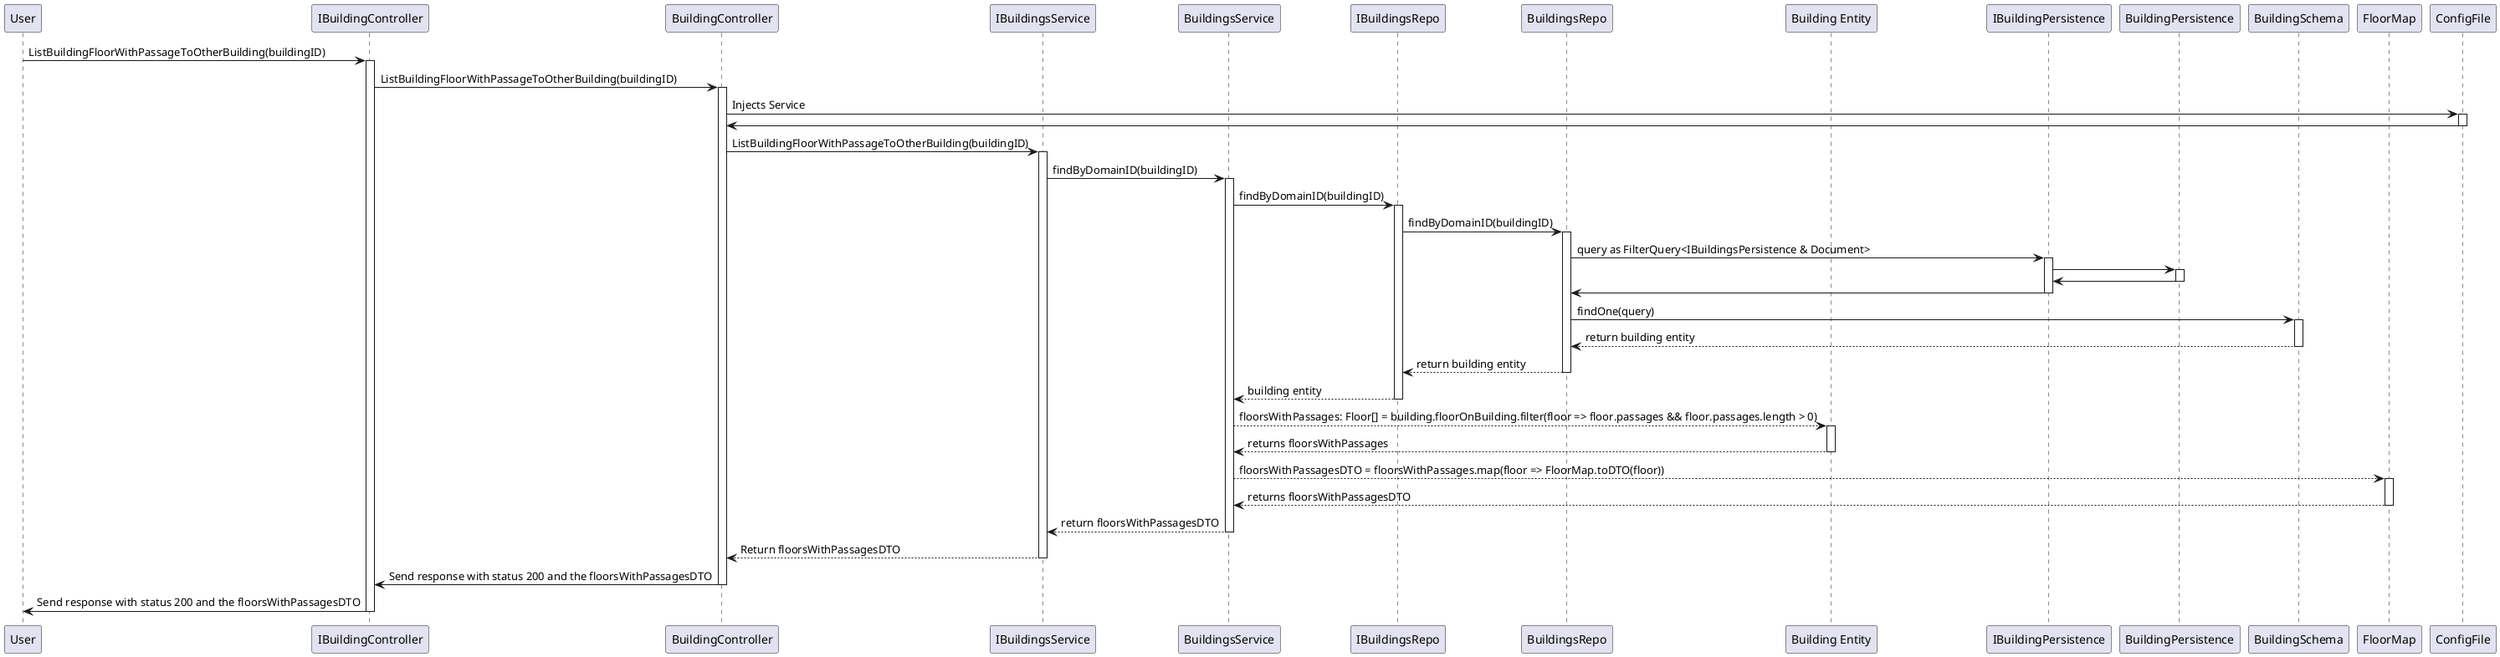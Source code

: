 @startuml US220_LEVEL3

participant "User" as A
participant "IBuildingController" as IB
participant "BuildingController" as B
participant "IBuildingsService" as IC
participant "BuildingsService" as C
participant "IBuildingsRepo" as ID
participant "BuildingsRepo" as D
participant "Building Entity" as E
participant "ConfigFile" as CONF
participant "IBuildingPersistence" as IH
participant "BuildingPersistence" as H
participant "BuildingSchema" as I
participant "FloorMap" as FM
participant "ConfigFile" as CONF


A -> IB: ListBuildingFloorWithPassageToOtherBuilding(buildingID)
activate IB

IB -> B: ListBuildingFloorWithPassageToOtherBuilding(buildingID)
activate B
B -> CONF: Injects Service
activate CONF
CONF -> B
deactivate CONF
B -> IC: ListBuildingFloorWithPassageToOtherBuilding(buildingID)
activate IC

IC -> C: findByDomainID(buildingID)
activate C

C -> ID: findByDomainID(buildingID)
activate ID

ID -> D: findByDomainID(buildingID)
activate D

D -> IH: query as FilterQuery<IBuildingsPersistence & Document>
activate IH

IH -> H: 
activate H

H -> IH:
deactivate H

IH -> D:
deactivate IH

D -> I: findOne(query)
activate I

I --> D: return building entity
deactivate I

D --> ID: return building entity
deactivate D

ID --> C: building entity
deactivate ID

C --> E: floorsWithPassages: Floor[] = building.floorOnBuilding.filter(floor => floor.passages && floor.passages.length > 0)
activate E

E --> C: returns floorsWithPassages
deactivate E

C --> FM: floorsWithPassagesDTO = floorsWithPassages.map(floor => FloorMap.toDTO(floor))
activate FM

FM --> C: returns floorsWithPassagesDTO
deactivate FM

C --> IC: return floorsWithPassagesDTO
deactivate C

IC --> B: Return floorsWithPassagesDTO
deactivate IC

B -> IB: Send response with status 200 and the floorsWithPassagesDTO
deactivate B

IB -> A: Send response with status 200 and the floorsWithPassagesDTO
deactivate IB

@enduml
